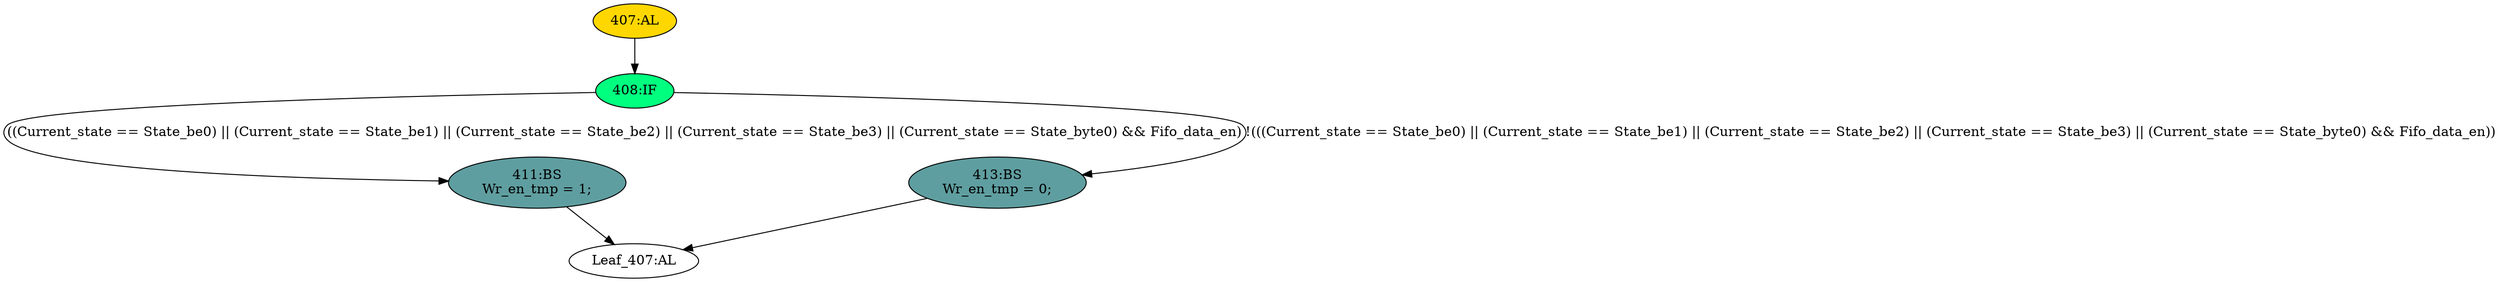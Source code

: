 strict digraph "" {
	node [label="\N"];
	"408:IF"	 [ast="<pyverilog.vparser.ast.IfStatement object at 0x7fbd1c2d1790>",
		fillcolor=springgreen,
		label="408:IF",
		statements="[]",
		style=filled,
		typ=IfStatement];
	"411:BS"	 [ast="<pyverilog.vparser.ast.BlockingSubstitution object at 0x7fbd1c2d1950>",
		fillcolor=cadetblue,
		label="411:BS
Wr_en_tmp = 1;",
		statements="[<pyverilog.vparser.ast.BlockingSubstitution object at 0x7fbd1c2d1950>]",
		style=filled,
		typ=BlockingSubstitution];
	"408:IF" -> "411:BS"	 [cond="['Current_state', 'State_be0', 'Current_state', 'State_be1', 'Current_state', 'State_be2', 'Current_state', 'State_be3', 'Current_\
state', 'State_byte0', 'Fifo_data_en']",
		label="((Current_state == State_be0) || (Current_state == State_be1) || (Current_state == State_be2) || (Current_state == State_be3) || (\
Current_state == State_byte0) && Fifo_data_en)",
		lineno=408];
	"413:BS"	 [ast="<pyverilog.vparser.ast.BlockingSubstitution object at 0x7fbd1c2d17d0>",
		fillcolor=cadetblue,
		label="413:BS
Wr_en_tmp = 0;",
		statements="[<pyverilog.vparser.ast.BlockingSubstitution object at 0x7fbd1c2d17d0>]",
		style=filled,
		typ=BlockingSubstitution];
	"408:IF" -> "413:BS"	 [cond="['Current_state', 'State_be0', 'Current_state', 'State_be1', 'Current_state', 'State_be2', 'Current_state', 'State_be3', 'Current_\
state', 'State_byte0', 'Fifo_data_en']",
		label="!(((Current_state == State_be0) || (Current_state == State_be1) || (Current_state == State_be2) || (Current_state == State_be3) || (\
Current_state == State_byte0) && Fifo_data_en))",
		lineno=408];
	"407:AL"	 [ast="<pyverilog.vparser.ast.Always object at 0x7fbd1c2d4190>",
		clk_sens=False,
		fillcolor=gold,
		label="407:AL",
		sens="[]",
		statements="[]",
		style=filled,
		typ=Always,
		use_var="['Fifo_data_en', 'Current_state', 'State_be2', 'State_be3', 'State_be0', 'State_be1', 'State_byte0']"];
	"407:AL" -> "408:IF"	 [cond="[]",
		lineno=None];
	"Leaf_407:AL"	 [def_var="['Wr_en_tmp']",
		label="Leaf_407:AL"];
	"411:BS" -> "Leaf_407:AL"	 [cond="[]",
		lineno=None];
	"413:BS" -> "Leaf_407:AL"	 [cond="[]",
		lineno=None];
}
